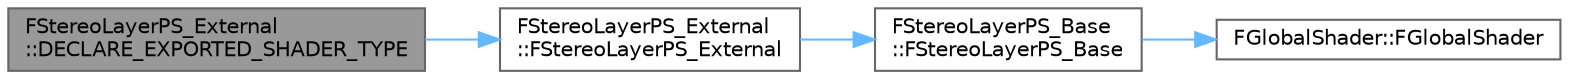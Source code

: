digraph "FStereoLayerPS_External::DECLARE_EXPORTED_SHADER_TYPE"
{
 // INTERACTIVE_SVG=YES
 // LATEX_PDF_SIZE
  bgcolor="transparent";
  edge [fontname=Helvetica,fontsize=10,labelfontname=Helvetica,labelfontsize=10];
  node [fontname=Helvetica,fontsize=10,shape=box,height=0.2,width=0.4];
  rankdir="LR";
  Node1 [id="Node000001",label="FStereoLayerPS_External\l::DECLARE_EXPORTED_SHADER_TYPE",height=0.2,width=0.4,color="gray40", fillcolor="grey60", style="filled", fontcolor="black",tooltip=" "];
  Node1 -> Node2 [id="edge1_Node000001_Node000002",color="steelblue1",style="solid",tooltip=" "];
  Node2 [id="Node000002",label="FStereoLayerPS_External\l::FStereoLayerPS_External",height=0.2,width=0.4,color="grey40", fillcolor="white", style="filled",URL="$d3/dba/classFStereoLayerPS__External.html#a45159164cd83deba7f3ee9a045f652f0",tooltip=" "];
  Node2 -> Node3 [id="edge2_Node000002_Node000003",color="steelblue1",style="solid",tooltip=" "];
  Node3 [id="Node000003",label="FStereoLayerPS_Base\l::FStereoLayerPS_Base",height=0.2,width=0.4,color="grey40", fillcolor="white", style="filled",URL="$d0/dcb/classFStereoLayerPS__Base.html#afb60192c1a1a51fc343e7b8783095d55",tooltip=" "];
  Node3 -> Node4 [id="edge3_Node000003_Node000004",color="steelblue1",style="solid",tooltip=" "];
  Node4 [id="Node000004",label="FGlobalShader::FGlobalShader",height=0.2,width=0.4,color="grey40", fillcolor="white", style="filled",URL="$d6/dce/classFGlobalShader.html#acd4e07ac7a782a4d79852c04b5c0d1a9",tooltip=" "];
}
